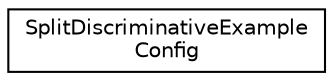digraph "Graphical Class Hierarchy"
{
  edge [fontname="Helvetica",fontsize="10",labelfontname="Helvetica",labelfontsize="10"];
  node [fontname="Helvetica",fontsize="10",shape=record];
  rankdir="LR";
  Node0 [label="SplitDiscriminativeExample\lConfig",height=0.2,width=0.4,color="black", fillcolor="white", style="filled",URL="$structkaldi_1_1nnet2_1_1SplitDiscriminativeExampleConfig.html",tooltip="Config structure for SplitExample, for splitting discriminative training examples. "];
}
